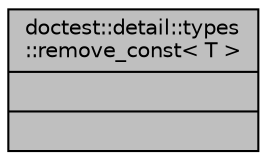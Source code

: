digraph "doctest::detail::types::remove_const&lt; T &gt;"
{
 // LATEX_PDF_SIZE
  edge [fontname="Helvetica",fontsize="10",labelfontname="Helvetica",labelfontsize="10"];
  node [fontname="Helvetica",fontsize="10",shape=record];
  Node1 [label="{doctest::detail::types\l::remove_const\< T \>\n||}",height=0.2,width=0.4,color="black", fillcolor="grey75", style="filled", fontcolor="black",tooltip=" "];
}
